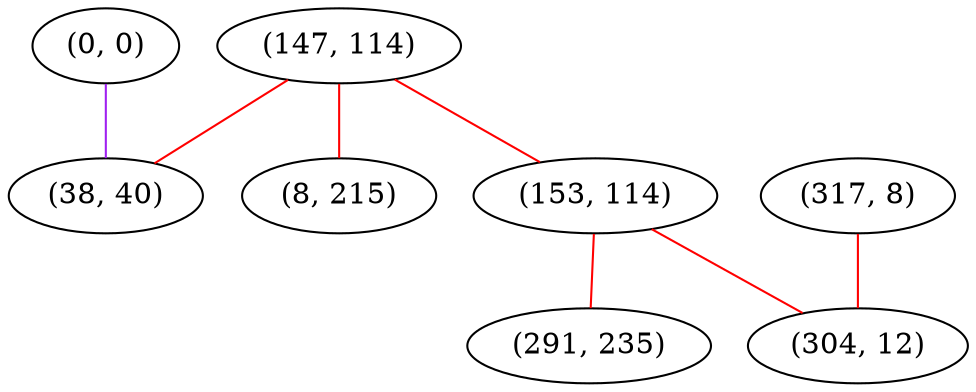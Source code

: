 graph "" {
"(147, 114)";
"(0, 0)";
"(38, 40)";
"(8, 215)";
"(153, 114)";
"(317, 8)";
"(291, 235)";
"(304, 12)";
"(147, 114)" -- "(153, 114)"  [color=red, key=0, weight=1];
"(147, 114)" -- "(38, 40)"  [color=red, key=0, weight=1];
"(147, 114)" -- "(8, 215)"  [color=red, key=0, weight=1];
"(0, 0)" -- "(38, 40)"  [color=purple, key=0, weight=4];
"(153, 114)" -- "(291, 235)"  [color=red, key=0, weight=1];
"(153, 114)" -- "(304, 12)"  [color=red, key=0, weight=1];
"(317, 8)" -- "(304, 12)"  [color=red, key=0, weight=1];
}
